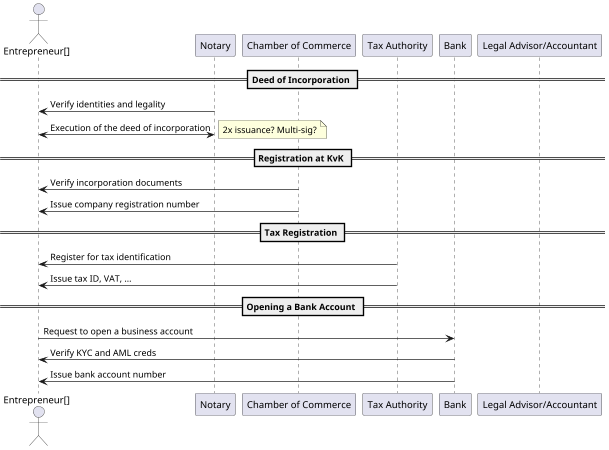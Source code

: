 @startuml
scale max 450 height
skinparam backgroundColor transparent

actor Actor as "Entrepreneur[]"
participant Notary as "Notary"
participant KvK as "Chamber of Commerce"
participant TaxAuthority as "Tax Authority"
participant Bank as "Bank"
participant LegalAdvisor as "Legal Advisor/Accountant"

== Deed of Incorporation ==
Notary -> Actor: Verify identities and legality
Actor <-> Notary: Execution of the deed of incorporation
note right
    2x issuance? Multi-sig?
end note
== Registration at KvK ==
KvK -> Actor: Verify incorporation documents
KvK -> Actor: Issue company registration number

== Tax Registration ==
TaxAuthority -> Actor: Register for tax identification
TaxAuthority -> Actor: Issue tax ID, VAT, ...

== Opening a Bank Account ==
Actor -> Bank: Request to open a business account
Bank -> Actor: Verify KYC and AML creds
Bank -> Actor: Issue bank account number

@enduml